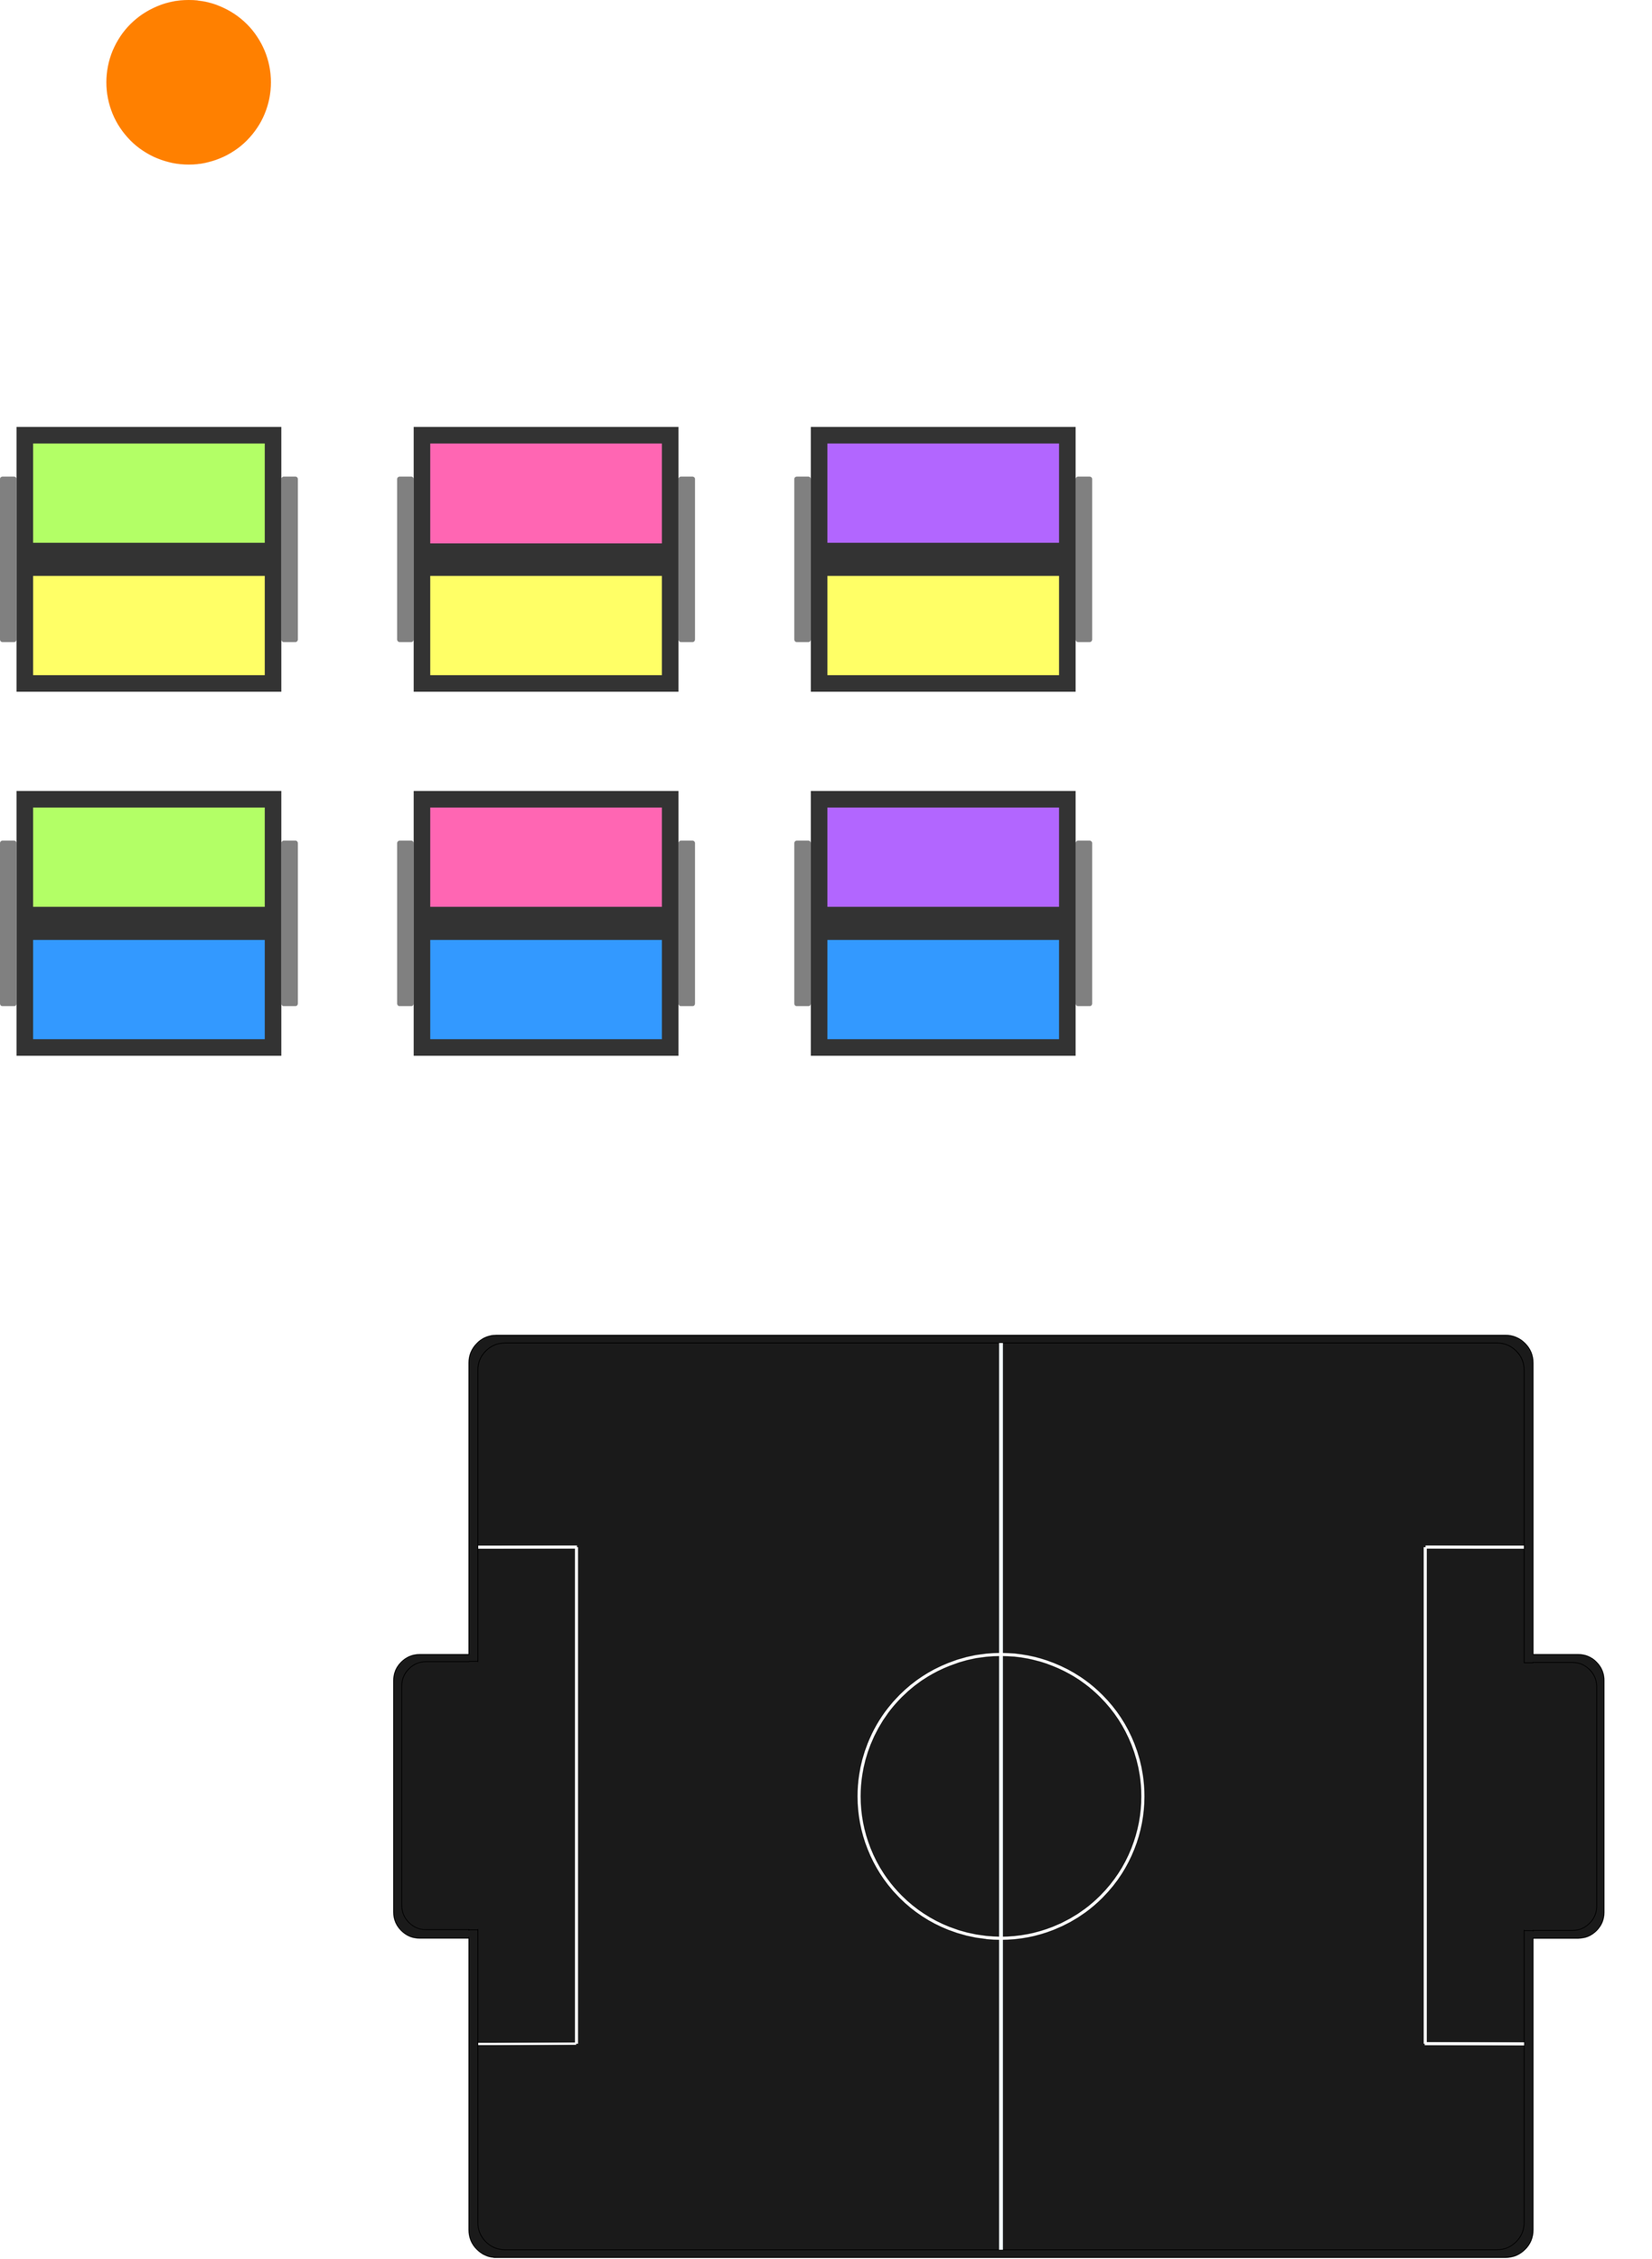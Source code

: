 <mxfile version="14.5.1" type="device"><diagram id="9GA8ed5g5orYVt-MeGV5" name="Page-1"><mxGraphModel dx="3062" dy="3984" grid="1" gridSize="10" guides="1" tooltips="1" connect="1" arrows="1" fold="1" page="1" pageScale="1" pageWidth="850" pageHeight="1100" math="0" shadow="0"><root><mxCell id="0"/><mxCell id="1" parent="0"/><mxCell id="rTBc8ZLkzwM_ifyaL82k-83" value="" style="group" parent="1" vertex="1" connectable="0"><mxGeometry x="280" y="610" width="1620" height="1188.08" as="geometry"/></mxCell><mxCell id="rTBc8ZLkzwM_ifyaL82k-38" value="" style="rounded=1;whiteSpace=wrap;html=1;fillColor=#1A1A1A;rotation=90;strokeColor=#000000;fontStyle=0" parent="rTBc8ZLkzwM_ifyaL82k-83" vertex="1"><mxGeometry x="1265.14" y="482.727" width="365.562" height="222.639" as="geometry"/></mxCell><mxCell id="KsxiU8Jd6DGgnyr353Z9-17" value="" style="rounded=1;whiteSpace=wrap;html=1;fillColor=#1A1A1A;rotation=90;strokeColor=#000000;fontStyle=0" parent="rTBc8ZLkzwM_ifyaL82k-83" vertex="1"><mxGeometry x="1272" y="489" width="345.31" height="210.31" as="geometry"/></mxCell><mxCell id="rTBc8ZLkzwM_ifyaL82k-37" value="" style="rounded=1;whiteSpace=wrap;html=1;fillColor=#1A1A1A;rotation=90;strokeColor=#000000;fontStyle=0" parent="rTBc8ZLkzwM_ifyaL82k-83" vertex="1"><mxGeometry x="-70.248" y="481.501" width="365.562" height="225.065" as="geometry"/></mxCell><mxCell id="KsxiU8Jd6DGgnyr353Z9-16" value="" style="rounded=1;whiteSpace=wrap;html=1;fillColor=#1A1A1A;rotation=90;strokeColor=#000000;fontStyle=0" parent="rTBc8ZLkzwM_ifyaL82k-83" vertex="1"><mxGeometry x="-57.0" y="488" width="345.31" height="210.31" as="geometry"/></mxCell><mxCell id="rTBc8ZLkzwM_ifyaL82k-36" value="" style="rounded=1;whiteSpace=wrap;html=1;fillColor=#1A1A1A;imageWidth=150;imageHeight=130;imageAspect=0;glass=0;sketch=0;shadow=0;arcSize=3;fontStyle=0" parent="rTBc8ZLkzwM_ifyaL82k-83" vertex="1"><mxGeometry x="96.978" width="1370.871" height="1188.08" as="geometry"/></mxCell><mxCell id="KsxiU8Jd6DGgnyr353Z9-1" value="" style="rounded=1;whiteSpace=wrap;html=1;fillColor=#1A1A1A;imageWidth=150;imageHeight=130;imageAspect=0;glass=0;sketch=0;shadow=0;arcSize=3;fontStyle=0" parent="rTBc8ZLkzwM_ifyaL82k-83" vertex="1"><mxGeometry x="108.52" y="10.01" width="1347.79" height="1168.08" as="geometry"/></mxCell><mxCell id="rTBc8ZLkzwM_ifyaL82k-41" value="" style="endArrow=none;html=1;entryX=0.5;entryY=0;entryDx=0;entryDy=0;exitX=0.5;exitY=1;exitDx=0;exitDy=0;fillColor=#FFFFFF;strokeColor=#F2FCFF;fontStyle=0;strokeWidth=5;exitPerimeter=0;entryPerimeter=0;" parent="rTBc8ZLkzwM_ifyaL82k-83" source="KsxiU8Jd6DGgnyr353Z9-1" target="KsxiU8Jd6DGgnyr353Z9-1" edge="1"><mxGeometry width="50" height="50" relative="1" as="geometry"><mxPoint x="553.935" y="548.345" as="sourcePoint"/><mxPoint x="1010.892" y="91.391" as="targetPoint"/></mxGeometry></mxCell><mxCell id="rTBc8ZLkzwM_ifyaL82k-42" value="" style="ellipse;whiteSpace=wrap;html=1;aspect=fixed;fillColor=none;strokeColor=#FFFFFF;fontStyle=0;strokeWidth=4;" parent="rTBc8ZLkzwM_ifyaL82k-83" vertex="1"><mxGeometry x="599.63" y="411.258" width="365.562" height="365.562" as="geometry"/></mxCell><mxCell id="rTBc8ZLkzwM_ifyaL82k-59" value="" style="endArrow=none;html=1;strokeColor=#FFFFFF;fillColor=#FFFFFF;fontStyle=0;strokeWidth=3;" parent="rTBc8ZLkzwM_ifyaL82k-83" edge="1"><mxGeometry width="50" height="50" relative="1" as="geometry"><mxPoint x="235.162" y="912.628" as="sourcePoint"/><mxPoint x="109" y="913" as="targetPoint"/></mxGeometry></mxCell><mxCell id="rTBc8ZLkzwM_ifyaL82k-62" value="" style="endArrow=none;html=1;strokeColor=#FFFFFF;fillColor=#FFFFFF;fontStyle=0;strokeWidth=4;" parent="rTBc8ZLkzwM_ifyaL82k-83" edge="1"><mxGeometry width="50" height="50" relative="1" as="geometry"><mxPoint x="235.62" y="912.742" as="sourcePoint"/><mxPoint x="235.62" y="273.007" as="targetPoint"/></mxGeometry></mxCell><mxCell id="rTBc8ZLkzwM_ifyaL82k-63" value="" style="endArrow=none;html=1;strokeColor=#FFFFFF;fillColor=#FFFFFF;fontStyle=0;strokeWidth=4;exitX=1;exitY=0.773;exitDx=0;exitDy=0;exitPerimeter=0;" parent="rTBc8ZLkzwM_ifyaL82k-83" source="KsxiU8Jd6DGgnyr353Z9-1" edge="1"><mxGeometry width="50" height="50" relative="1" as="geometry"><mxPoint x="1466.386" y="912.628" as="sourcePoint"/><mxPoint x="1328.203" y="912.628" as="targetPoint"/></mxGeometry></mxCell><mxCell id="rTBc8ZLkzwM_ifyaL82k-64" value="" style="endArrow=none;html=1;strokeColor=#FFFFFF;fillColor=#FFFFFF;fontStyle=0;strokeWidth=4;" parent="rTBc8ZLkzwM_ifyaL82k-83" edge="1"><mxGeometry width="50" height="50" relative="1" as="geometry"><mxPoint x="1456" y="273" as="sourcePoint"/><mxPoint x="1329.299" y="272.893" as="targetPoint"/></mxGeometry></mxCell><mxCell id="rTBc8ZLkzwM_ifyaL82k-65" value="" style="endArrow=none;html=1;strokeColor=#FFFFFF;fillColor=#FFFFFF;fontStyle=0;strokeWidth=4;" parent="rTBc8ZLkzwM_ifyaL82k-83" edge="1"><mxGeometry width="50" height="50" relative="1" as="geometry"><mxPoint x="1328.904" y="912.742" as="sourcePoint"/><mxPoint x="1328.904" y="273.007" as="targetPoint"/></mxGeometry></mxCell><mxCell id="rTBc8ZLkzwM_ifyaL82k-60" value="" style="endArrow=none;html=1;strokeColor=#FFFFFF;fillColor=#FFFFFF;fontStyle=0;strokeWidth=4;" parent="rTBc8ZLkzwM_ifyaL82k-83" edge="1"><mxGeometry width="50" height="50" relative="1" as="geometry"><mxPoint x="236.258" y="272.893" as="sourcePoint"/><mxPoint x="109" y="273" as="targetPoint"/></mxGeometry></mxCell><mxCell id="KsxiU8Jd6DGgnyr353Z9-19" value="" style="rounded=0;whiteSpace=wrap;html=1;strokeWidth=4;strokeColor=#1A1A1A;fillColor=#1A1A1A;" parent="rTBc8ZLkzwM_ifyaL82k-83" vertex="1"><mxGeometry x="60" y="423" width="120" height="340" as="geometry"/></mxCell><mxCell id="KsxiU8Jd6DGgnyr353Z9-20" value="" style="rounded=0;whiteSpace=wrap;html=1;strokeColor=#1A1A1A;strokeWidth=4;fillColor=#1A1A1A;" parent="rTBc8ZLkzwM_ifyaL82k-83" vertex="1"><mxGeometry x="88" y="414" width="12" height="4" as="geometry"/></mxCell><mxCell id="KsxiU8Jd6DGgnyr353Z9-22" value="" style="endArrow=none;html=1;strokeWidth=1;exitX=-0.001;exitY=0.588;exitDx=0;exitDy=0;exitPerimeter=0;rounded=0;anchorPointDirection=0;bendable=0;" parent="rTBc8ZLkzwM_ifyaL82k-83" source="KsxiU8Jd6DGgnyr353Z9-16" edge="1"><mxGeometry width="50" height="50" relative="1" as="geometry"><mxPoint x="50" y="460" as="sourcePoint"/><mxPoint x="109" y="420" as="targetPoint"/></mxGeometry></mxCell><mxCell id="KsxiU8Jd6DGgnyr353Z9-25" value="" style="rounded=0;whiteSpace=wrap;html=1;strokeColor=#1A1A1A;strokeWidth=4;fillColor=#1A1A1A;" parent="rTBc8ZLkzwM_ifyaL82k-83" vertex="1"><mxGeometry x="88" y="769" width="12" height="4" as="geometry"/></mxCell><mxCell id="KsxiU8Jd6DGgnyr353Z9-26" value="" style="line;strokeWidth=1;html=1;perimeter=backbonePerimeter;points=[];outlineConnect=0;fillColor=#1A1A1A;" parent="rTBc8ZLkzwM_ifyaL82k-83" vertex="1"><mxGeometry x="97" y="751" width="11" height="30" as="geometry"/></mxCell><mxCell id="KsxiU8Jd6DGgnyr353Z9-28" value="" style="rounded=0;whiteSpace=wrap;html=1;strokeColor=#1A1A1A;strokeWidth=4;fillColor=#1A1A1A;" parent="rTBc8ZLkzwM_ifyaL82k-83" vertex="1"><mxGeometry x="1467" y="770" width="12" height="4" as="geometry"/></mxCell><mxCell id="rTBc8ZLkzwM_ifyaL82k-33" value="" style="ellipse;whiteSpace=wrap;html=1;aspect=fixed;fillColor=#FF8000;strokeColor=none;" parent="1" vertex="1"><mxGeometry x="-90" y="-1110" width="212" height="212" as="geometry"/></mxCell><mxCell id="rTBc8ZLkzwM_ifyaL82k-76" value="" style="group" parent="1" vertex="1" connectable="0"><mxGeometry x="-227" y="-91.053" width="383.684" height="341.053" as="geometry"/></mxCell><mxCell id="rTBc8ZLkzwM_ifyaL82k-28" value="" style="whiteSpace=wrap;html=1;aspect=fixed;fillColor=#333333;strokeColor=none;" parent="rTBc8ZLkzwM_ifyaL82k-76" vertex="1"><mxGeometry x="21.316" width="341.052" height="341.052" as="geometry"/></mxCell><mxCell id="rTBc8ZLkzwM_ifyaL82k-29" value="" style="rounded=1;whiteSpace=wrap;html=1;rotation=90;fillColor=#808080;strokeColor=none;" parent="rTBc8ZLkzwM_ifyaL82k-76" vertex="1"><mxGeometry x="-95.921" y="159.868" width="213.158" height="21.316" as="geometry"/></mxCell><mxCell id="rTBc8ZLkzwM_ifyaL82k-30" value="" style="rounded=1;whiteSpace=wrap;html=1;rotation=90;fillColor=#808080;strokeColor=none;" parent="rTBc8ZLkzwM_ifyaL82k-76" vertex="1"><mxGeometry x="266.447" y="159.868" width="213.158" height="21.316" as="geometry"/></mxCell><mxCell id="rTBc8ZLkzwM_ifyaL82k-31" value="" style="rounded=0;whiteSpace=wrap;html=1;fillColor=#B3FF66;strokeColor=none;" parent="rTBc8ZLkzwM_ifyaL82k-76" vertex="1"><mxGeometry x="42.632" y="21.316" width="298.421" height="127.895" as="geometry"/></mxCell><mxCell id="rTBc8ZLkzwM_ifyaL82k-32" value="" style="rounded=0;whiteSpace=wrap;html=1;fillColor=#3399FF;strokeColor=none;" parent="rTBc8ZLkzwM_ifyaL82k-76" vertex="1"><mxGeometry x="42.632" y="191.842" width="298.421" height="127.895" as="geometry"/></mxCell><mxCell id="rTBc8ZLkzwM_ifyaL82k-77" value="" style="group" parent="1" vertex="1" connectable="0"><mxGeometry x="-227" y="-560" width="383.684" height="341.053" as="geometry"/></mxCell><mxCell id="rTBc8ZLkzwM_ifyaL82k-13" value="" style="whiteSpace=wrap;html=1;aspect=fixed;fillColor=#333333;strokeColor=none;" parent="rTBc8ZLkzwM_ifyaL82k-77" vertex="1"><mxGeometry x="21.316" width="341.052" height="341.052" as="geometry"/></mxCell><mxCell id="rTBc8ZLkzwM_ifyaL82k-14" value="" style="rounded=1;whiteSpace=wrap;html=1;rotation=90;fillColor=#808080;strokeColor=none;" parent="rTBc8ZLkzwM_ifyaL82k-77" vertex="1"><mxGeometry x="-95.921" y="159.868" width="213.158" height="21.316" as="geometry"/></mxCell><mxCell id="rTBc8ZLkzwM_ifyaL82k-15" value="" style="rounded=1;whiteSpace=wrap;html=1;rotation=90;fillColor=#808080;strokeColor=none;" parent="rTBc8ZLkzwM_ifyaL82k-77" vertex="1"><mxGeometry x="266.447" y="159.868" width="213.158" height="21.316" as="geometry"/></mxCell><mxCell id="rTBc8ZLkzwM_ifyaL82k-16" value="" style="rounded=0;whiteSpace=wrap;html=1;fillColor=#B3FF66;strokeColor=none;" parent="rTBc8ZLkzwM_ifyaL82k-77" vertex="1"><mxGeometry x="42.632" y="21.316" width="298.421" height="127.895" as="geometry"/></mxCell><mxCell id="rTBc8ZLkzwM_ifyaL82k-17" value="" style="rounded=0;whiteSpace=wrap;html=1;fillColor=#FFFF66;strokeColor=none;" parent="rTBc8ZLkzwM_ifyaL82k-77" vertex="1"><mxGeometry x="42.632" y="191.842" width="298.421" height="127.895" as="geometry"/></mxCell><mxCell id="rTBc8ZLkzwM_ifyaL82k-79" value="" style="group" parent="1" vertex="1" connectable="0"><mxGeometry x="796.156" y="-560" width="383.684" height="341.053" as="geometry"/></mxCell><mxCell id="rTBc8ZLkzwM_ifyaL82k-8" value="" style="whiteSpace=wrap;html=1;aspect=fixed;fillColor=#333333;strokeColor=none;" parent="rTBc8ZLkzwM_ifyaL82k-79" vertex="1"><mxGeometry x="21.316" width="341.052" height="341.052" as="geometry"/></mxCell><mxCell id="rTBc8ZLkzwM_ifyaL82k-9" value="" style="rounded=1;whiteSpace=wrap;html=1;rotation=90;fillColor=#808080;strokeColor=none;" parent="rTBc8ZLkzwM_ifyaL82k-79" vertex="1"><mxGeometry x="-95.921" y="159.868" width="213.158" height="21.316" as="geometry"/></mxCell><mxCell id="rTBc8ZLkzwM_ifyaL82k-10" value="" style="rounded=1;whiteSpace=wrap;html=1;rotation=90;fillColor=#808080;strokeColor=none;" parent="rTBc8ZLkzwM_ifyaL82k-79" vertex="1"><mxGeometry x="266.447" y="159.868" width="213.158" height="21.316" as="geometry"/></mxCell><mxCell id="rTBc8ZLkzwM_ifyaL82k-11" value="" style="rounded=0;whiteSpace=wrap;html=1;fillColor=#B266FF;strokeColor=none;" parent="rTBc8ZLkzwM_ifyaL82k-79" vertex="1"><mxGeometry x="42.632" y="21.316" width="298.421" height="127.895" as="geometry"/></mxCell><mxCell id="rTBc8ZLkzwM_ifyaL82k-12" value="" style="rounded=0;whiteSpace=wrap;html=1;fillColor=#FFFF66;strokeColor=none;" parent="rTBc8ZLkzwM_ifyaL82k-79" vertex="1"><mxGeometry x="42.632" y="191.842" width="298.421" height="127.895" as="geometry"/></mxCell><mxCell id="rTBc8ZLkzwM_ifyaL82k-80" value="" style="group" parent="1" vertex="1" connectable="0"><mxGeometry x="284.578" y="-560" width="383.684" height="341.053" as="geometry"/></mxCell><mxCell id="rTBc8ZLkzwM_ifyaL82k-1" value="" style="whiteSpace=wrap;html=1;aspect=fixed;fillColor=#333333;strokeColor=none;" parent="rTBc8ZLkzwM_ifyaL82k-80" vertex="1"><mxGeometry x="21.316" width="341.052" height="341.052" as="geometry"/></mxCell><mxCell id="rTBc8ZLkzwM_ifyaL82k-2" value="" style="rounded=1;whiteSpace=wrap;html=1;rotation=90;fillColor=#808080;strokeColor=none;" parent="rTBc8ZLkzwM_ifyaL82k-80" vertex="1"><mxGeometry x="-95.921" y="159.868" width="213.158" height="21.316" as="geometry"/></mxCell><mxCell id="rTBc8ZLkzwM_ifyaL82k-3" value="" style="rounded=1;whiteSpace=wrap;html=1;rotation=90;fillColor=#808080;strokeColor=none;" parent="rTBc8ZLkzwM_ifyaL82k-80" vertex="1"><mxGeometry x="266.447" y="159.868" width="213.158" height="21.316" as="geometry"/></mxCell><mxCell id="rTBc8ZLkzwM_ifyaL82k-6" value="" style="rounded=0;whiteSpace=wrap;html=1;fillColor=#FF66B3;strokeColor=none;" parent="rTBc8ZLkzwM_ifyaL82k-80" vertex="1"><mxGeometry x="42.63" y="21.32" width="298.42" height="128.68" as="geometry"/></mxCell><mxCell id="rTBc8ZLkzwM_ifyaL82k-7" value="" style="rounded=0;whiteSpace=wrap;html=1;fillColor=#FFFF66;strokeColor=none;" parent="rTBc8ZLkzwM_ifyaL82k-80" vertex="1"><mxGeometry x="42.632" y="191.842" width="298.421" height="127.895" as="geometry"/></mxCell><mxCell id="rTBc8ZLkzwM_ifyaL82k-81" value="" style="group;container=1;" parent="1" vertex="1" connectable="0"><mxGeometry x="284.578" y="-91.053" width="383.684" height="341.053" as="geometry"/></mxCell><mxCell id="rTBc8ZLkzwM_ifyaL82k-18" value="" style="whiteSpace=wrap;html=1;aspect=fixed;fillColor=#333333;strokeColor=none;" parent="rTBc8ZLkzwM_ifyaL82k-81" vertex="1"><mxGeometry x="21.316" width="341.052" height="341.052" as="geometry"/></mxCell><mxCell id="rTBc8ZLkzwM_ifyaL82k-19" value="" style="rounded=1;whiteSpace=wrap;html=1;rotation=90;fillColor=#808080;strokeColor=none;" parent="rTBc8ZLkzwM_ifyaL82k-81" vertex="1"><mxGeometry x="-95.921" y="159.868" width="213.158" height="21.316" as="geometry"/></mxCell><mxCell id="rTBc8ZLkzwM_ifyaL82k-20" value="" style="rounded=1;whiteSpace=wrap;html=1;rotation=90;fillColor=#808080;strokeColor=none;" parent="rTBc8ZLkzwM_ifyaL82k-81" vertex="1"><mxGeometry x="266.447" y="159.868" width="213.158" height="21.316" as="geometry"/></mxCell><mxCell id="rTBc8ZLkzwM_ifyaL82k-21" value="" style="rounded=0;whiteSpace=wrap;html=1;fillColor=#FF66B3;strokeColor=none;" parent="rTBc8ZLkzwM_ifyaL82k-81" vertex="1"><mxGeometry x="42.632" y="21.316" width="298.421" height="127.895" as="geometry"/></mxCell><mxCell id="rTBc8ZLkzwM_ifyaL82k-22" value="" style="rounded=0;whiteSpace=wrap;html=1;fillColor=#3399FF;strokeColor=none;" parent="rTBc8ZLkzwM_ifyaL82k-81" vertex="1"><mxGeometry x="42.632" y="191.842" width="298.421" height="127.895" as="geometry"/></mxCell><mxCell id="rTBc8ZLkzwM_ifyaL82k-82" value="" style="group" parent="1" vertex="1" connectable="0"><mxGeometry x="796.156" y="-91.053" width="383.684" height="341.053" as="geometry"/></mxCell><mxCell id="rTBc8ZLkzwM_ifyaL82k-23" value="" style="whiteSpace=wrap;html=1;aspect=fixed;fillColor=#333333;strokeColor=none;" parent="rTBc8ZLkzwM_ifyaL82k-82" vertex="1"><mxGeometry x="21.316" width="341.052" height="341.052" as="geometry"/></mxCell><mxCell id="rTBc8ZLkzwM_ifyaL82k-24" value="" style="rounded=1;whiteSpace=wrap;html=1;rotation=90;fillColor=#808080;strokeColor=none;" parent="rTBc8ZLkzwM_ifyaL82k-82" vertex="1"><mxGeometry x="-95.921" y="159.868" width="213.158" height="21.316" as="geometry"/></mxCell><mxCell id="rTBc8ZLkzwM_ifyaL82k-25" value="" style="rounded=1;whiteSpace=wrap;html=1;rotation=90;fillColor=#808080;strokeColor=none;" parent="rTBc8ZLkzwM_ifyaL82k-82" vertex="1"><mxGeometry x="266.447" y="159.868" width="213.158" height="21.316" as="geometry"/></mxCell><mxCell id="rTBc8ZLkzwM_ifyaL82k-26" value="" style="rounded=0;whiteSpace=wrap;html=1;fillColor=#B266FF;strokeColor=none;" parent="rTBc8ZLkzwM_ifyaL82k-82" vertex="1"><mxGeometry x="42.632" y="21.316" width="298.421" height="127.895" as="geometry"/></mxCell><mxCell id="rTBc8ZLkzwM_ifyaL82k-27" value="" style="rounded=0;whiteSpace=wrap;html=1;fillColor=#3399FF;strokeColor=none;" parent="rTBc8ZLkzwM_ifyaL82k-82" vertex="1"><mxGeometry x="42.632" y="191.842" width="298.421" height="127.895" as="geometry"/></mxCell><mxCell id="KsxiU8Jd6DGgnyr353Z9-27" value="" style="rounded=0;whiteSpace=wrap;html=1;strokeWidth=4;strokeColor=#1A1A1A;fillColor=#1A1A1A;" parent="1" vertex="1"><mxGeometry x="1657" y="1034" width="120" height="340" as="geometry"/></mxCell><mxCell id="KsxiU8Jd6DGgnyr353Z9-29" value="" style="line;strokeWidth=1;html=1;perimeter=backbonePerimeter;points=[];outlineConnect=0;fillColor=#1A1A1A;" parent="1" vertex="1"><mxGeometry x="1736" y="1362" width="12" height="30" as="geometry"/></mxCell><mxCell id="KsxiU8Jd6DGgnyr353Z9-30" value="" style="rounded=0;whiteSpace=wrap;html=1;strokeColor=#1A1A1A;strokeWidth=4;fillColor=#1A1A1A;" parent="1" vertex="1"><mxGeometry x="1742" y="1024" width="12" height="5" as="geometry"/></mxCell><mxCell id="KsxiU8Jd6DGgnyr353Z9-32" value="" style="line;strokeWidth=1;html=1;perimeter=backbonePerimeter;points=[];outlineConnect=0;fillColor=#1A1A1A;" parent="1" vertex="1"><mxGeometry x="1736" y="1017" width="12" height="30" as="geometry"/></mxCell></root></mxGraphModel></diagram></mxfile>